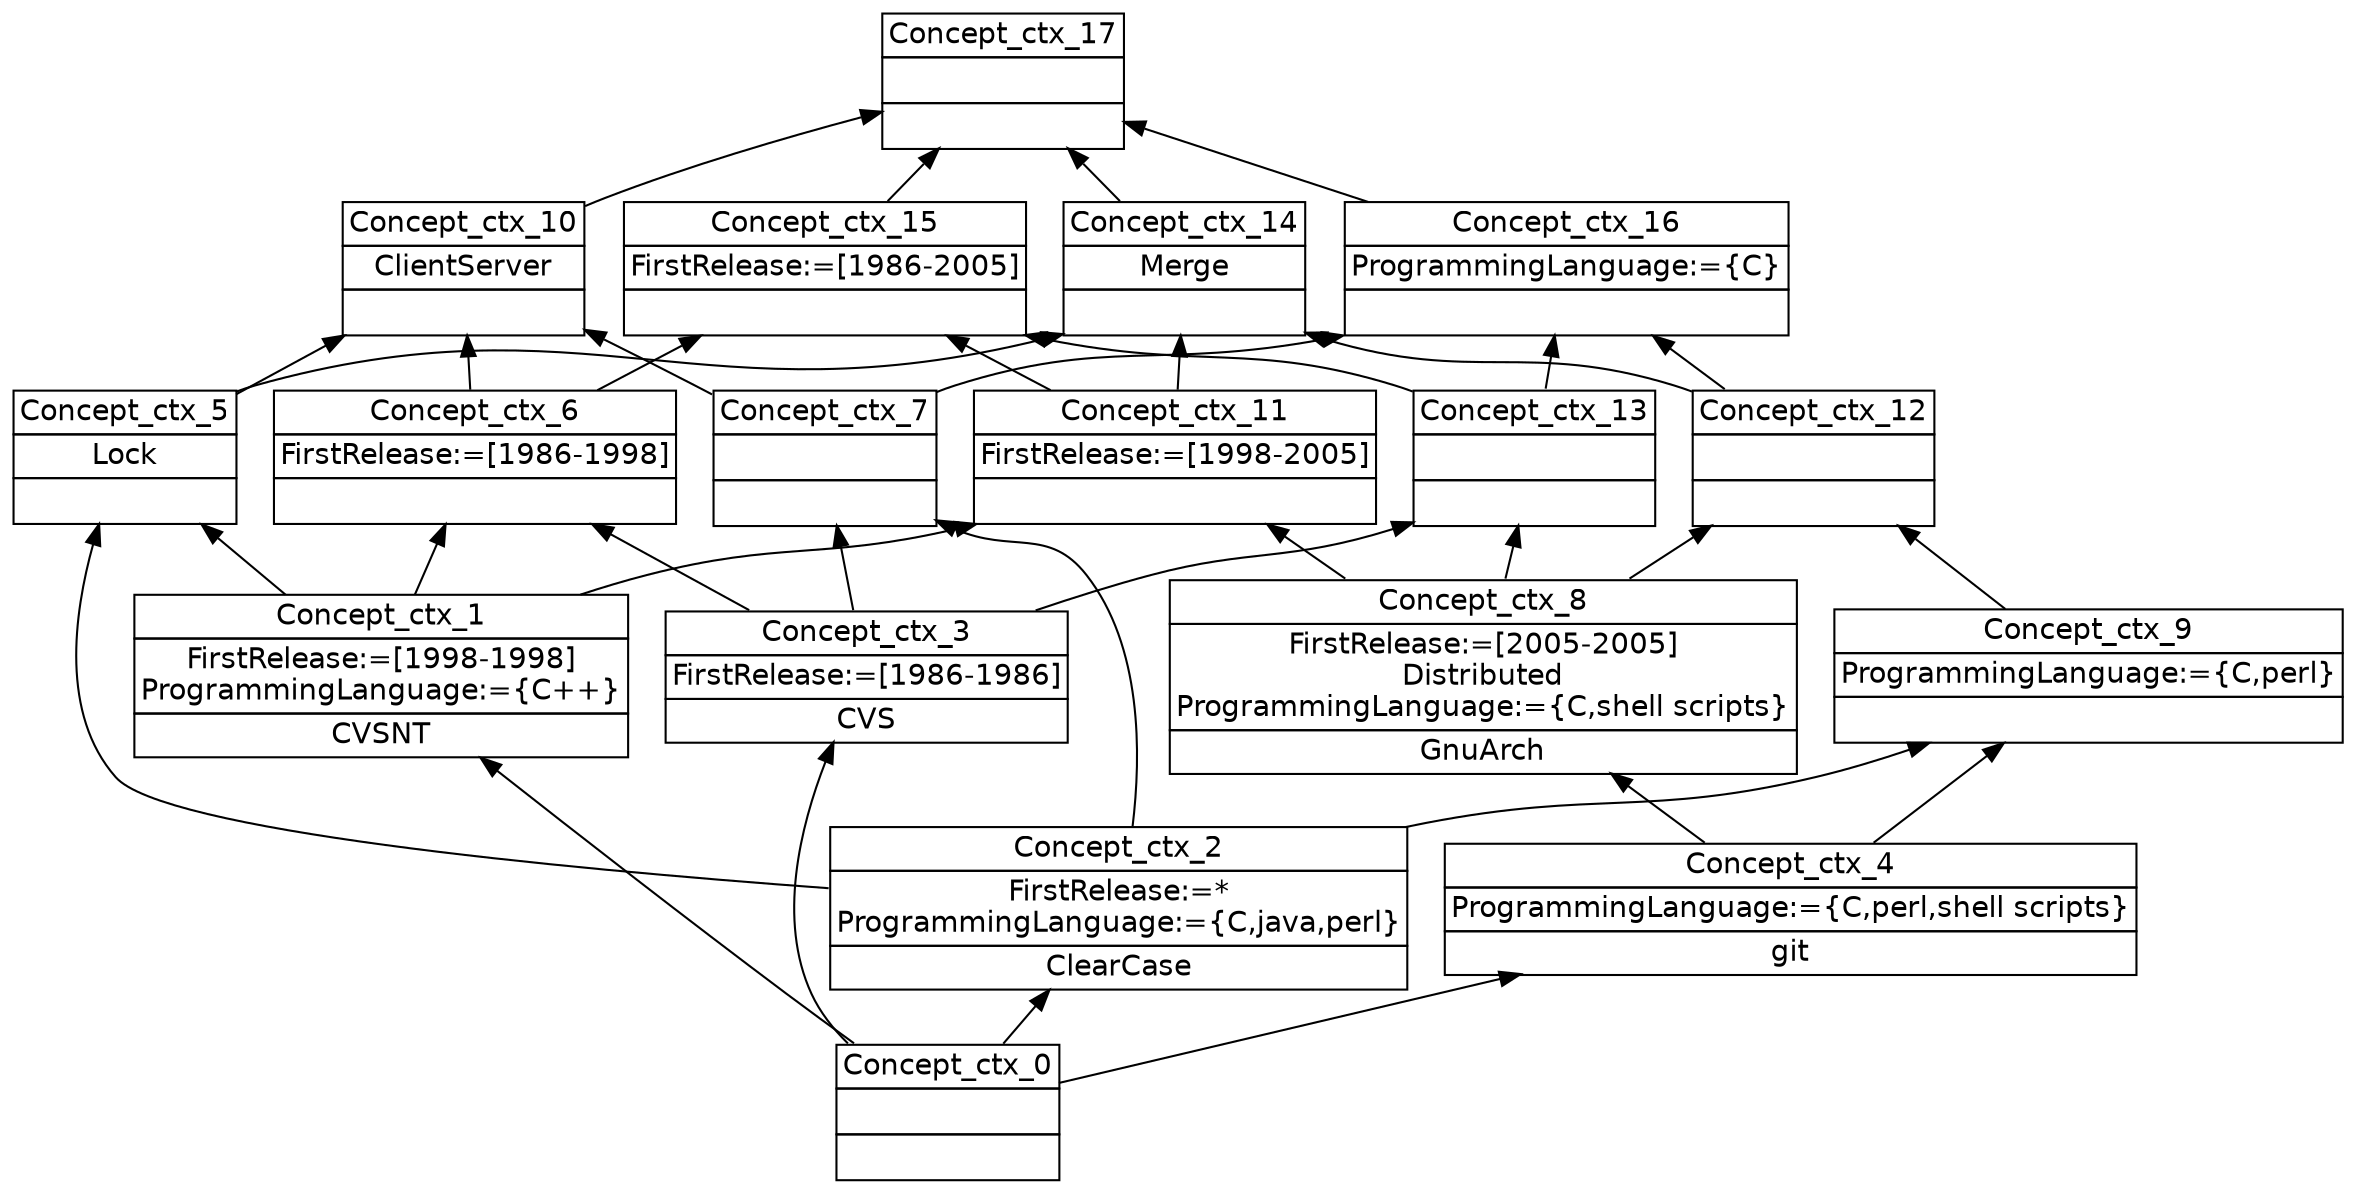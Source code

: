 digraph G { 
	rankdir=BT;
	margin=0;
	node [margin="0.03,0.03",fontname="DejaVu Sans"];
	ranksep=0.3;
	nodesep=0.2;
//graph[label="name:ctx,concept number:18,object number:5,attribute number:17"
0 [shape=none,label=<<table border="0" cellborder="1" cellspacing="0" port="p"><tr><td>Concept_ctx_17</td></tr><tr><td><br/></td></tr><tr><td><br/></td></tr></table>>];
1 [shape=none,label=<<table border="0" cellborder="1" cellspacing="0" port="p"><tr><td>Concept_ctx_15</td></tr><tr><td>FirstRelease:=[1986-2005]<br/></td></tr><tr><td><br/></td></tr></table>>];
2 [shape=none,label=<<table border="0" cellborder="1" cellspacing="0" port="p"><tr><td>Concept_ctx_11</td></tr><tr><td>FirstRelease:=[1998-2005]<br/></td></tr><tr><td><br/></td></tr></table>>];
3 [shape=none,label=<<table border="0" cellborder="1" cellspacing="0" port="p"><tr><td>Concept_ctx_1</td></tr><tr><td>FirstRelease:=[1998-1998]<br/>ProgrammingLanguage:={C++}<br/></td></tr><tr><td>CVSNT<br/></td></tr></table>>];
4 [shape=none,label=<<table border="0" cellborder="1" cellspacing="0" port="p"><tr><td>Concept_ctx_6</td></tr><tr><td>FirstRelease:=[1986-1998]<br/></td></tr><tr><td><br/></td></tr></table>>];
5 [shape=none,label=<<table border="0" cellborder="1" cellspacing="0" port="p"><tr><td>Concept_ctx_0</td></tr><tr><td><br/></td></tr><tr><td><br/></td></tr></table>>];
6 [shape=none,label=<<table border="0" cellborder="1" cellspacing="0" port="p"><tr><td>Concept_ctx_8</td></tr><tr><td>FirstRelease:=[2005-2005]<br/>Distributed<br/>ProgrammingLanguage:={C,shell scripts}<br/></td></tr><tr><td>GnuArch<br/></td></tr></table>>];
7 [shape=none,label=<<table border="0" cellborder="1" cellspacing="0" port="p"><tr><td>Concept_ctx_3</td></tr><tr><td>FirstRelease:=[1986-1986]<br/></td></tr><tr><td>CVS<br/></td></tr></table>>];
8 [shape=none,label=<<table border="0" cellborder="1" cellspacing="0" port="p"><tr><td>Concept_ctx_2</td></tr><tr><td>FirstRelease:=*<br/>ProgrammingLanguage:={C,java,perl}<br/></td></tr><tr><td>ClearCase<br/></td></tr></table>>];
9 [shape=none,label=<<table border="0" cellborder="1" cellspacing="0" port="p"><tr><td>Concept_ctx_10</td></tr><tr><td>ClientServer<br/></td></tr><tr><td><br/></td></tr></table>>];
10 [shape=none,label=<<table border="0" cellborder="1" cellspacing="0" port="p"><tr><td>Concept_ctx_5</td></tr><tr><td>Lock<br/></td></tr><tr><td><br/></td></tr></table>>];
11 [shape=none,label=<<table border="0" cellborder="1" cellspacing="0" port="p"><tr><td>Concept_ctx_14</td></tr><tr><td>Merge<br/></td></tr><tr><td><br/></td></tr></table>>];
12 [shape=none,label=<<table border="0" cellborder="1" cellspacing="0" port="p"><tr><td>Concept_ctx_12</td></tr><tr><td><br/></td></tr><tr><td><br/></td></tr></table>>];
13 [shape=none,label=<<table border="0" cellborder="1" cellspacing="0" port="p"><tr><td>Concept_ctx_7</td></tr><tr><td><br/></td></tr><tr><td><br/></td></tr></table>>];
14 [shape=none,label=<<table border="0" cellborder="1" cellspacing="0" port="p"><tr><td>Concept_ctx_13</td></tr><tr><td><br/></td></tr><tr><td><br/></td></tr></table>>];
15 [shape=none,label=<<table border="0" cellborder="1" cellspacing="0" port="p"><tr><td>Concept_ctx_16</td></tr><tr><td>ProgrammingLanguage:={C}<br/></td></tr><tr><td><br/></td></tr></table>>];
16 [shape=none,label=<<table border="0" cellborder="1" cellspacing="0" port="p"><tr><td>Concept_ctx_4</td></tr><tr><td>ProgrammingLanguage:={C,perl,shell scripts}<br/></td></tr><tr><td>git<br/></td></tr></table>>];
17 [shape=none,label=<<table border="0" cellborder="1" cellspacing="0" port="p"><tr><td>Concept_ctx_9</td></tr><tr><td>ProgrammingLanguage:={C,perl}<br/></td></tr><tr><td><br/></td></tr></table>>];
	11:p -> 0:p
	1:p -> 0:p
	9:p -> 0:p
	15:p -> 0:p
	2:p -> 1:p
	4:p -> 1:p
	14:p -> 1:p
	6:p -> 2:p
	3:p -> 2:p
	5:p -> 3:p
	7:p -> 4:p
	3:p -> 4:p
	16:p -> 6:p
	5:p -> 7:p
	5:p -> 8:p
	4:p -> 9:p
	13:p -> 9:p
	10:p -> 9:p
	3:p -> 10:p
	8:p -> 10:p
	2:p -> 11:p
	12:p -> 11:p
	10:p -> 11:p
	6:p -> 12:p
	17:p -> 12:p
	7:p -> 13:p
	8:p -> 13:p
	6:p -> 14:p
	7:p -> 14:p
	12:p -> 15:p
	13:p -> 15:p
	14:p -> 15:p
	5:p -> 16:p
	16:p -> 17:p
	8:p -> 17:p
}